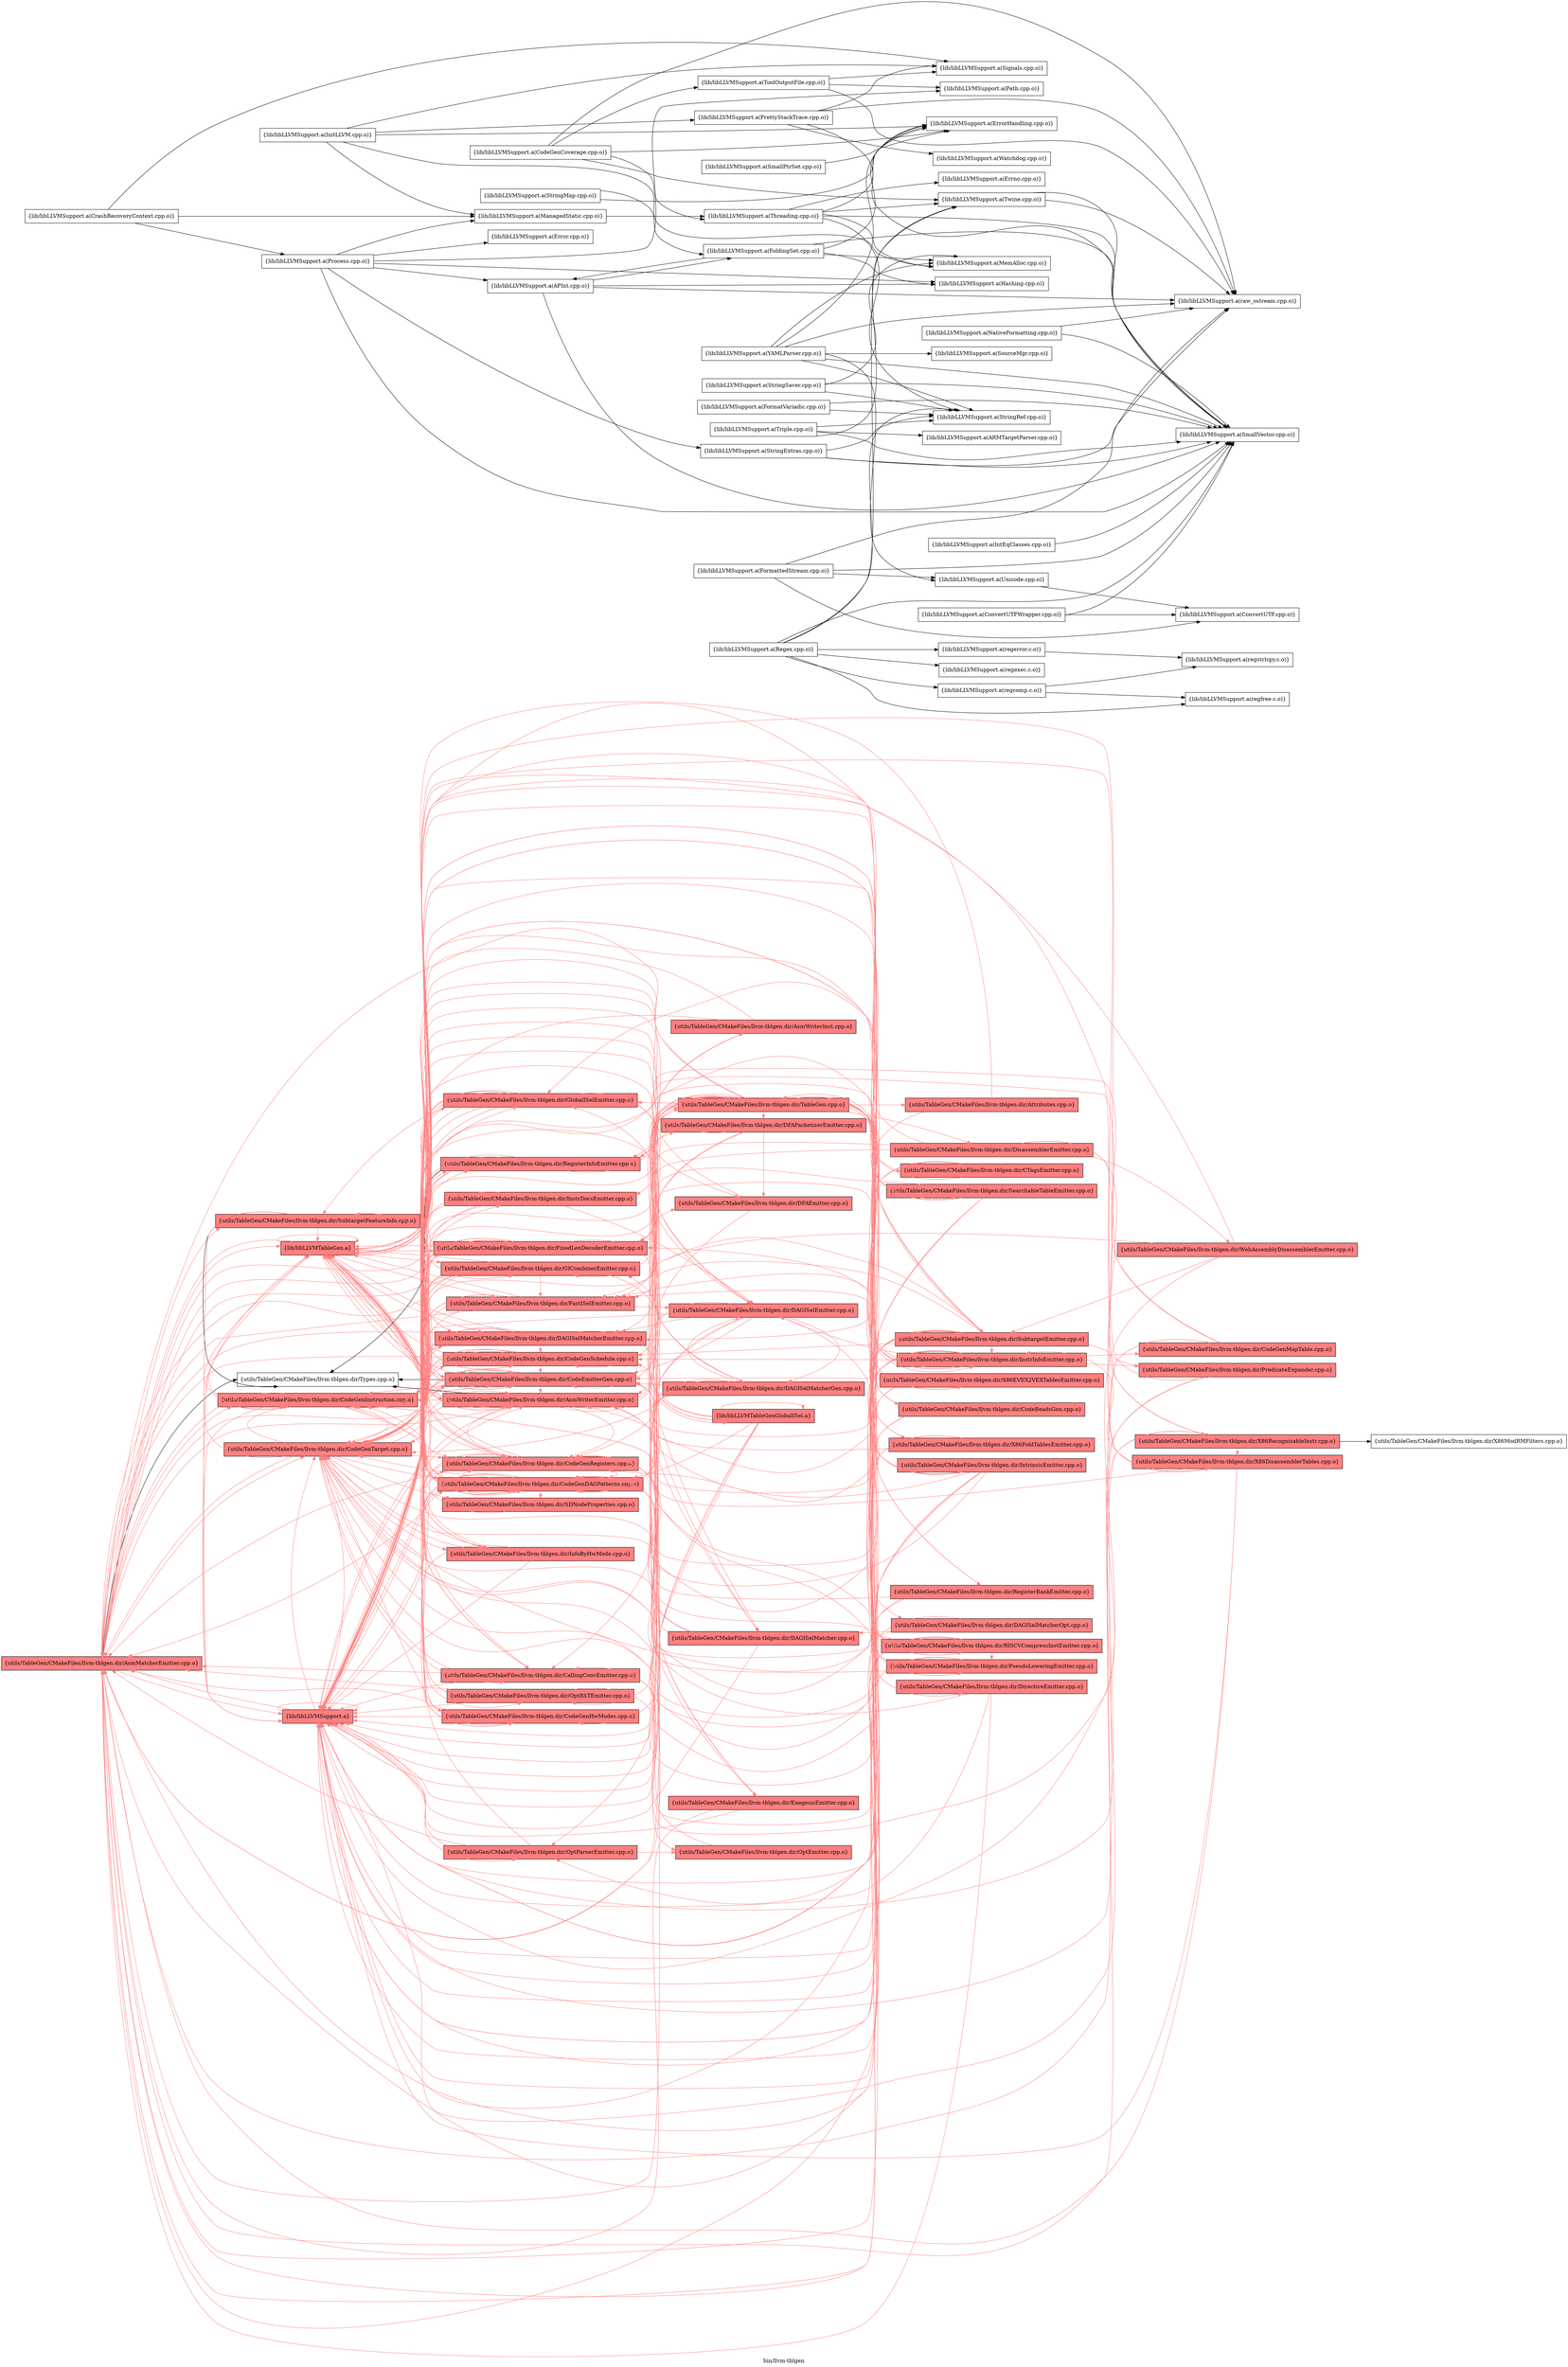 digraph "bin/llvm-tblgen" {
	label="bin/llvm-tblgen";
	rankdir="LR"
	{ rank=same; Node0x55e8d6d5f748;  }
	{ rank=same; Node0x55e8d6d5ffb8; Node0x55e8d6d5ce08; Node0x55e8d6d5d178; Node0x55e8d6d5e078; Node0x55e8d6d5fb08; Node0x55e8d6d5f158;  }
	{ rank=same; Node0x55e8d6d5de98; Node0x55e8d6d5d768; Node0x55e8d6d618b8; Node0x55e8d6d5e9d8; Node0x55e8d6d60328; Node0x55e8d6d5d358; Node0x55e8d6d5fb58; Node0x55e8d6d5d8f8; Node0x55e8d6d5fec8; Node0x55e8d6d5e708; Node0x55e8d6d617c8; Node0x55e8d6d60af8; Node0x55e8d6d5dfd8; Node0x55e8d6d5dd58; Node0x55e8d6d5db28; Node0x55e8d6d615e8; Node0x55e8d6d60dc8; Node0x55e8d6d60968;  }
	{ rank=same; Node0x55e8d6d5e5c8; Node0x55e8d6d5ec58; Node0x55e8d6d60238; Node0x55e8d6d5da88; Node0x55e8d6d5f388; Node0x55e8d6d61318; Node0x55e8d6d5e938; Node0x55e8d6d5ecf8; Node0x55e8d6d5e208; Node0x55e8d6d5d3a8;  }
	{ rank=same; Node0x55e8d6d5f248; Node0x55e8d6d5cef8; Node0x55e8d6d5f018; Node0x55e8d6d5d038; Node0x55e8d6d5fe78; Node0x55e8d6d5d1c8; Node0x55e8d6d5f4c8; Node0x55e8d6d5fa18; Node0x55e8d6d5f1f8; Node0x55e8d6d5d7b8; Node0x55e8d6d5dee8; Node0x55e8d6d60148; Node0x55e8d6d5f518; Node0x55e8d6d5f6a8; Node0x55e8d6d5eca8;  }
	{ rank=same; Node0x55e8d6d5e848; Node0x55e8d6d61778; Node0x55e8d6d60be8; Node0x55e8d6d60b98; Node0x55e8d6d60648;  }

	Node0x55e8d6d5f748 [shape=record,shape=box,style=filled,fillcolor="1.000000 0.5 1",group=1,label="{utils/TableGen/CMakeFiles/llvm-tblgen.dir/AsmMatcherEmitter.cpp.o}"];
	Node0x55e8d6d5f748 -> Node0x55e8d6d5ffb8[color="1.000000 0.5 1"];
	Node0x55e8d6d5f748 -> Node0x55e8d6d5ce08[color="1.000000 0.5 1"];
	Node0x55e8d6d5f748 -> Node0x55e8d6d5d178[color="1.000000 0.5 1"];
	Node0x55e8d6d5f748 -> Node0x55e8d6d5e078;
	Node0x55e8d6d5f748 -> Node0x55e8d6d5fb08[color="1.000000 0.5 1"];
	Node0x55e8d6d5f748 -> Node0x55e8d6d5f158[color="1.000000 0.5 1"];
	Node0x55e8d6d5ffb8 [shape=record,shape=box,style=filled,fillcolor="1.000000 0.5 1",group=1,label="{utils/TableGen/CMakeFiles/llvm-tblgen.dir/CodeGenInstruction.cpp.o}"];
	Node0x55e8d6d5ffb8 -> Node0x55e8d6d5f748[color="1.000000 0.5 1"];
	Node0x55e8d6d5ffb8 -> Node0x55e8d6d5de98[color="1.000000 0.5 1"];
	Node0x55e8d6d5ffb8 -> Node0x55e8d6d5d768[color="1.000000 0.5 1"];
	Node0x55e8d6d5ffb8 -> Node0x55e8d6d618b8[color="1.000000 0.5 1"];
	Node0x55e8d6d5ffb8 -> Node0x55e8d6d5ce08[color="1.000000 0.5 1"];
	Node0x55e8d6d5ffb8 -> Node0x55e8d6d5fb08[color="1.000000 0.5 1"];
	Node0x55e8d6d5ffb8 -> Node0x55e8d6d5f158[color="1.000000 0.5 1"];
	Node0x55e8d6d5ce08 [shape=record,shape=box,style=filled,fillcolor="1.000000 0.5 1",group=1,label="{utils/TableGen/CMakeFiles/llvm-tblgen.dir/CodeGenTarget.cpp.o}"];
	Node0x55e8d6d5ce08 -> Node0x55e8d6d5f748[color="1.000000 0.5 1"];
	Node0x55e8d6d5ce08 -> Node0x55e8d6d5e9d8[color="1.000000 0.5 1"];
	Node0x55e8d6d5ce08 -> Node0x55e8d6d5de98[color="1.000000 0.5 1"];
	Node0x55e8d6d5ce08 -> Node0x55e8d6d5d768[color="1.000000 0.5 1"];
	Node0x55e8d6d5ce08 -> Node0x55e8d6d60328[color="1.000000 0.5 1"];
	Node0x55e8d6d5ce08 -> Node0x55e8d6d5ffb8[color="1.000000 0.5 1"];
	Node0x55e8d6d5ce08 -> Node0x55e8d6d618b8[color="1.000000 0.5 1"];
	Node0x55e8d6d5ce08 -> Node0x55e8d6d5d358[color="1.000000 0.5 1"];
	Node0x55e8d6d5ce08 -> Node0x55e8d6d5fb58[color="1.000000 0.5 1"];
	Node0x55e8d6d5ce08 -> Node0x55e8d6d5d8f8[color="1.000000 0.5 1"];
	Node0x55e8d6d5ce08 -> Node0x55e8d6d5fb08[color="1.000000 0.5 1"];
	Node0x55e8d6d5ce08 -> Node0x55e8d6d5f158[color="1.000000 0.5 1"];
	Node0x55e8d6d5d178 [shape=record,shape=box,style=filled,fillcolor="1.000000 0.5 1",group=1,label="{utils/TableGen/CMakeFiles/llvm-tblgen.dir/SubtargetFeatureInfo.cpp.o}"];
	Node0x55e8d6d5d178 -> Node0x55e8d6d5fec8[color="1.000000 0.5 1"];
	Node0x55e8d6d5d178 -> Node0x55e8d6d5e078;
	Node0x55e8d6d5d178 -> Node0x55e8d6d5fb08[color="1.000000 0.5 1"];
	Node0x55e8d6d5d178 -> Node0x55e8d6d5f158[color="1.000000 0.5 1"];
	Node0x55e8d6d5e078 [shape=record,shape=box,group=0,label="{utils/TableGen/CMakeFiles/llvm-tblgen.dir/Types.cpp.o}"];
	Node0x55e8d6d5fb08 [shape=record,shape=box,style=filled,fillcolor="1.000000 0.5 1",group=1,label="{lib/libLLVMSupport.a}"];
	Node0x55e8d6d5fb08 -> Node0x55e8d6d5f748[color="1.000000 0.5 1"];
	Node0x55e8d6d5fb08 -> Node0x55e8d6d618b8[color="1.000000 0.5 1"];
	Node0x55e8d6d5fb08 -> Node0x55e8d6d5ce08[color="1.000000 0.5 1"];
	Node0x55e8d6d5fb08 -> Node0x55e8d6d5e708[color="1.000000 0.5 1"];
	Node0x55e8d6d5fb08 -> Node0x55e8d6d617c8[color="1.000000 0.5 1"];
	Node0x55e8d6d5fb08 -> Node0x55e8d6d60af8[color="1.000000 0.5 1"];
	Node0x55e8d6d5fb08 -> Node0x55e8d6d5fb08[color="1.000000 0.5 1"];
	Node0x55e8d6d5fb08 -> Node0x55e8d6d5fec8[color="1.000000 0.5 1"];
	Node0x55e8d6d5fb08 -> Node0x55e8d6d5d768[color="1.000000 0.5 1"];
	Node0x55e8d6d5fb08 -> Node0x55e8d6d5de98[color="1.000000 0.5 1"];
	Node0x55e8d6d5fb08 -> Node0x55e8d6d5dfd8[color="1.000000 0.5 1"];
	Node0x55e8d6d5fb08 -> Node0x55e8d6d5dd58[color="1.000000 0.5 1"];
	Node0x55e8d6d5f158 [shape=record,shape=box,style=filled,fillcolor="1.000000 0.5 1",group=1,label="{lib/libLLVMTableGen.a}"];
	Node0x55e8d6d5f158 -> Node0x55e8d6d5fec8[color="1.000000 0.5 1"];
	Node0x55e8d6d5f158 -> Node0x55e8d6d5fb08[color="1.000000 0.5 1"];
	Node0x55e8d6d5f158 -> Node0x55e8d6d5f158[color="1.000000 0.5 1"];
	Node0x55e8d6d5f158 -> Node0x55e8d6d5ffb8[color="1.000000 0.5 1"];
	Node0x55e8d6d5f158 -> Node0x55e8d6d5f748[color="1.000000 0.5 1"];
	Node0x55e8d6d5f158 -> Node0x55e8d6d618b8[color="1.000000 0.5 1"];
	Node0x55e8d6d5f158 -> Node0x55e8d6d5e708[color="1.000000 0.5 1"];
	Node0x55e8d6d5f158 -> Node0x55e8d6d5db28[color="1.000000 0.5 1"];
	Node0x55e8d6d5f158 -> Node0x55e8d6d615e8[color="1.000000 0.5 1"];
	Node0x55e8d6d5f158 -> Node0x55e8d6d617c8[color="1.000000 0.5 1"];
	Node0x55e8d6d5f158 -> Node0x55e8d6d5de98[color="1.000000 0.5 1"];
	Node0x55e8d6d5f158 -> Node0x55e8d6d5d768[color="1.000000 0.5 1"];
	Node0x55e8d6d5f158 -> Node0x55e8d6d60dc8[color="1.000000 0.5 1"];
	Node0x55e8d6d5f158 -> Node0x55e8d6d5dfd8[color="1.000000 0.5 1"];
	Node0x55e8d6d5f158 -> Node0x55e8d6d60968[color="1.000000 0.5 1"];
	Node0x55e8d6d5fec8 [shape=record,shape=box,style=filled,fillcolor="1.000000 0.5 1",group=1,label="{utils/TableGen/CMakeFiles/llvm-tblgen.dir/AsmWriterEmitter.cpp.o}"];
	Node0x55e8d6d5fec8 -> Node0x55e8d6d5f748[color="1.000000 0.5 1"];
	Node0x55e8d6d5fec8 -> Node0x55e8d6d5e5c8[color="1.000000 0.5 1"];
	Node0x55e8d6d5fec8 -> Node0x55e8d6d5ffb8[color="1.000000 0.5 1"];
	Node0x55e8d6d5fec8 -> Node0x55e8d6d618b8[color="1.000000 0.5 1"];
	Node0x55e8d6d5fec8 -> Node0x55e8d6d5ce08[color="1.000000 0.5 1"];
	Node0x55e8d6d5fec8 -> Node0x55e8d6d5ec58[color="1.000000 0.5 1"];
	Node0x55e8d6d5fec8 -> Node0x55e8d6d5e078;
	Node0x55e8d6d5fec8 -> Node0x55e8d6d5fb08[color="1.000000 0.5 1"];
	Node0x55e8d6d5fec8 -> Node0x55e8d6d5f158[color="1.000000 0.5 1"];
	Node0x55e8d6d5e5c8 [shape=record,shape=box,style=filled,fillcolor="1.000000 0.5 1",group=1,label="{utils/TableGen/CMakeFiles/llvm-tblgen.dir/AsmWriterInst.cpp.o}"];
	Node0x55e8d6d5e5c8 -> Node0x55e8d6d5f748[color="1.000000 0.5 1"];
	Node0x55e8d6d5e5c8 -> Node0x55e8d6d5ffb8[color="1.000000 0.5 1"];
	Node0x55e8d6d5e5c8 -> Node0x55e8d6d5f158[color="1.000000 0.5 1"];
	Node0x55e8d6d618b8 [shape=record,shape=box,style=filled,fillcolor="1.000000 0.5 1",group=1,label="{utils/TableGen/CMakeFiles/llvm-tblgen.dir/CodeGenRegisters.cpp.o}"];
	Node0x55e8d6d618b8 -> Node0x55e8d6d5f748[color="1.000000 0.5 1"];
	Node0x55e8d6d618b8 -> Node0x55e8d6d5fec8[color="1.000000 0.5 1"];
	Node0x55e8d6d618b8 -> Node0x55e8d6d5de98[color="1.000000 0.5 1"];
	Node0x55e8d6d618b8 -> Node0x55e8d6d5d768[color="1.000000 0.5 1"];
	Node0x55e8d6d618b8 -> Node0x55e8d6d5fb58[color="1.000000 0.5 1"];
	Node0x55e8d6d618b8 -> Node0x55e8d6d5fb08[color="1.000000 0.5 1"];
	Node0x55e8d6d618b8 -> Node0x55e8d6d5f158[color="1.000000 0.5 1"];
	Node0x55e8d6d5ec58 [shape=record,shape=box,style=filled,fillcolor="1.000000 0.5 1",group=1,label="{utils/TableGen/CMakeFiles/llvm-tblgen.dir/TableGen.cpp.o}"];
	Node0x55e8d6d5ec58 -> Node0x55e8d6d5f748[color="1.000000 0.5 1"];
	Node0x55e8d6d5ec58 -> Node0x55e8d6d5fec8[color="1.000000 0.5 1"];
	Node0x55e8d6d5ec58 -> Node0x55e8d6d5f248[color="1.000000 0.5 1"];
	Node0x55e8d6d5ec58 -> Node0x55e8d6d5e9d8[color="1.000000 0.5 1"];
	Node0x55e8d6d5ec58 -> Node0x55e8d6d5cef8[color="1.000000 0.5 1"];
	Node0x55e8d6d5ec58 -> Node0x55e8d6d5de98[color="1.000000 0.5 1"];
	Node0x55e8d6d5ec58 -> Node0x55e8d6d5ce08[color="1.000000 0.5 1"];
	Node0x55e8d6d5ec58 -> Node0x55e8d6d5da88[color="1.000000 0.5 1"];
	Node0x55e8d6d5ec58 -> Node0x55e8d6d5e708[color="1.000000 0.5 1"];
	Node0x55e8d6d5ec58 -> Node0x55e8d6d5e208[color="1.000000 0.5 1"];
	Node0x55e8d6d5ec58 -> Node0x55e8d6d5e938[color="1.000000 0.5 1"];
	Node0x55e8d6d5ec58 -> Node0x55e8d6d5f018[color="1.000000 0.5 1"];
	Node0x55e8d6d5ec58 -> Node0x55e8d6d5d038[color="1.000000 0.5 1"];
	Node0x55e8d6d5ec58 -> Node0x55e8d6d5d3a8[color="1.000000 0.5 1"];
	Node0x55e8d6d5ec58 -> Node0x55e8d6d5db28[color="1.000000 0.5 1"];
	Node0x55e8d6d5ec58 -> Node0x55e8d6d615e8[color="1.000000 0.5 1"];
	Node0x55e8d6d5ec58 -> Node0x55e8d6d617c8[color="1.000000 0.5 1"];
	Node0x55e8d6d5ec58 -> Node0x55e8d6d5fe78[color="1.000000 0.5 1"];
	Node0x55e8d6d5ec58 -> Node0x55e8d6d5dd58[color="1.000000 0.5 1"];
	Node0x55e8d6d5ec58 -> Node0x55e8d6d5d1c8[color="1.000000 0.5 1"];
	Node0x55e8d6d5ec58 -> Node0x55e8d6d60af8[color="1.000000 0.5 1"];
	Node0x55e8d6d5ec58 -> Node0x55e8d6d60dc8[color="1.000000 0.5 1"];
	Node0x55e8d6d5ec58 -> Node0x55e8d6d5f4c8[color="1.000000 0.5 1"];
	Node0x55e8d6d5ec58 -> Node0x55e8d6d5fa18[color="1.000000 0.5 1"];
	Node0x55e8d6d5ec58 -> Node0x55e8d6d5f1f8[color="1.000000 0.5 1"];
	Node0x55e8d6d5ec58 -> Node0x55e8d6d5dfd8[color="1.000000 0.5 1"];
	Node0x55e8d6d5ec58 -> Node0x55e8d6d5d7b8[color="1.000000 0.5 1"];
	Node0x55e8d6d5ec58 -> Node0x55e8d6d5dee8[color="1.000000 0.5 1"];
	Node0x55e8d6d5ec58 -> Node0x55e8d6d60148[color="1.000000 0.5 1"];
	Node0x55e8d6d5ec58 -> Node0x55e8d6d5f518[color="1.000000 0.5 1"];
	Node0x55e8d6d5ec58 -> Node0x55e8d6d5f6a8[color="1.000000 0.5 1"];
	Node0x55e8d6d5ec58 -> Node0x55e8d6d5fb08[color="1.000000 0.5 1"];
	Node0x55e8d6d5ec58 -> Node0x55e8d6d5f158[color="1.000000 0.5 1"];
	Node0x55e8d6d5f248 [shape=record,shape=box,style=filled,fillcolor="1.000000 0.5 1",group=1,label="{utils/TableGen/CMakeFiles/llvm-tblgen.dir/Attributes.cpp.o}"];
	Node0x55e8d6d5f248 -> Node0x55e8d6d5fb08[color="1.000000 0.5 1"];
	Node0x55e8d6d5f248 -> Node0x55e8d6d5f158[color="1.000000 0.5 1"];
	Node0x55e8d6d5e9d8 [shape=record,shape=box,style=filled,fillcolor="1.000000 0.5 1",group=1,label="{utils/TableGen/CMakeFiles/llvm-tblgen.dir/CallingConvEmitter.cpp.o}"];
	Node0x55e8d6d5e9d8 -> Node0x55e8d6d5f748[color="1.000000 0.5 1"];
	Node0x55e8d6d5e9d8 -> Node0x55e8d6d5ce08[color="1.000000 0.5 1"];
	Node0x55e8d6d5e9d8 -> Node0x55e8d6d5fb08[color="1.000000 0.5 1"];
	Node0x55e8d6d5e9d8 -> Node0x55e8d6d5f158[color="1.000000 0.5 1"];
	Node0x55e8d6d5cef8 [shape=record,shape=box,style=filled,fillcolor="1.000000 0.5 1",group=1,label="{utils/TableGen/CMakeFiles/llvm-tblgen.dir/CodeBeadsGen.cpp.o}"];
	Node0x55e8d6d5cef8 -> Node0x55e8d6d5ce08[color="1.000000 0.5 1"];
	Node0x55e8d6d5cef8 -> Node0x55e8d6d5fb08[color="1.000000 0.5 1"];
	Node0x55e8d6d5cef8 -> Node0x55e8d6d5f158[color="1.000000 0.5 1"];
	Node0x55e8d6d5de98 [shape=record,shape=box,style=filled,fillcolor="1.000000 0.5 1",group=1,label="{utils/TableGen/CMakeFiles/llvm-tblgen.dir/CodeEmitterGen.cpp.o}"];
	Node0x55e8d6d5de98 -> Node0x55e8d6d5f748[color="1.000000 0.5 1"];
	Node0x55e8d6d5de98 -> Node0x55e8d6d5fec8[color="1.000000 0.5 1"];
	Node0x55e8d6d5de98 -> Node0x55e8d6d5ffb8[color="1.000000 0.5 1"];
	Node0x55e8d6d5de98 -> Node0x55e8d6d5ce08[color="1.000000 0.5 1"];
	Node0x55e8d6d5de98 -> Node0x55e8d6d5fb58[color="1.000000 0.5 1"];
	Node0x55e8d6d5de98 -> Node0x55e8d6d5d178[color="1.000000 0.5 1"];
	Node0x55e8d6d5de98 -> Node0x55e8d6d5e078;
	Node0x55e8d6d5de98 -> Node0x55e8d6d5fb08[color="1.000000 0.5 1"];
	Node0x55e8d6d5de98 -> Node0x55e8d6d5f158[color="1.000000 0.5 1"];
	Node0x55e8d6d5fb58 [shape=record,shape=box,style=filled,fillcolor="1.000000 0.5 1",group=1,label="{utils/TableGen/CMakeFiles/llvm-tblgen.dir/InfoByHwMode.cpp.o}"];
	Node0x55e8d6d5fb58 -> Node0x55e8d6d60328[color="1.000000 0.5 1"];
	Node0x55e8d6d5fb58 -> Node0x55e8d6d5ce08[color="1.000000 0.5 1"];
	Node0x55e8d6d5fb58 -> Node0x55e8d6d5fb08[color="1.000000 0.5 1"];
	Node0x55e8d6d5fb58 -> Node0x55e8d6d5f158[color="1.000000 0.5 1"];
	Node0x55e8d6d5d768 [shape=record,shape=box,style=filled,fillcolor="1.000000 0.5 1",group=1,label="{utils/TableGen/CMakeFiles/llvm-tblgen.dir/CodeGenDAGPatterns.cpp.o}"];
	Node0x55e8d6d5d768 -> Node0x55e8d6d5f748[color="1.000000 0.5 1"];
	Node0x55e8d6d5d768 -> Node0x55e8d6d5fec8[color="1.000000 0.5 1"];
	Node0x55e8d6d5d768 -> Node0x55e8d6d5e9d8[color="1.000000 0.5 1"];
	Node0x55e8d6d5d768 -> Node0x55e8d6d5de98[color="1.000000 0.5 1"];
	Node0x55e8d6d5d768 -> Node0x55e8d6d5ffb8[color="1.000000 0.5 1"];
	Node0x55e8d6d5d768 -> Node0x55e8d6d618b8[color="1.000000 0.5 1"];
	Node0x55e8d6d5d768 -> Node0x55e8d6d5ce08[color="1.000000 0.5 1"];
	Node0x55e8d6d5d768 -> Node0x55e8d6d5fb58[color="1.000000 0.5 1"];
	Node0x55e8d6d5d768 -> Node0x55e8d6d5d8f8[color="1.000000 0.5 1"];
	Node0x55e8d6d5d768 -> Node0x55e8d6d5fb08[color="1.000000 0.5 1"];
	Node0x55e8d6d5d768 -> Node0x55e8d6d5f158[color="1.000000 0.5 1"];
	Node0x55e8d6d5d8f8 [shape=record,shape=box,style=filled,fillcolor="1.000000 0.5 1",group=1,label="{utils/TableGen/CMakeFiles/llvm-tblgen.dir/SDNodeProperties.cpp.o}"];
	Node0x55e8d6d5d8f8 -> Node0x55e8d6d5f158[color="1.000000 0.5 1"];
	Node0x55e8d6d60328 [shape=record,shape=box,style=filled,fillcolor="1.000000 0.5 1",group=1,label="{utils/TableGen/CMakeFiles/llvm-tblgen.dir/CodeGenHwModes.cpp.o}"];
	Node0x55e8d6d60328 -> Node0x55e8d6d5f748[color="1.000000 0.5 1"];
	Node0x55e8d6d60328 -> Node0x55e8d6d5fb08[color="1.000000 0.5 1"];
	Node0x55e8d6d60328 -> Node0x55e8d6d5f158[color="1.000000 0.5 1"];
	Node0x55e8d6d60b98 [shape=record,shape=box,style=filled,fillcolor="1.000000 0.5 1",group=1,label="{utils/TableGen/CMakeFiles/llvm-tblgen.dir/CodeGenMapTable.cpp.o}"];
	Node0x55e8d6d60b98 -> Node0x55e8d6d5f748[color="1.000000 0.5 1"];
	Node0x55e8d6d60b98 -> Node0x55e8d6d5ce08[color="1.000000 0.5 1"];
	Node0x55e8d6d60b98 -> Node0x55e8d6d5fb08[color="1.000000 0.5 1"];
	Node0x55e8d6d60b98 -> Node0x55e8d6d5f158[color="1.000000 0.5 1"];
	Node0x55e8d6d5d358 [shape=record,shape=box,style=filled,fillcolor="1.000000 0.5 1",group=1,label="{utils/TableGen/CMakeFiles/llvm-tblgen.dir/CodeGenSchedule.cpp.o}"];
	Node0x55e8d6d5d358 -> Node0x55e8d6d5f748[color="1.000000 0.5 1"];
	Node0x55e8d6d5d358 -> Node0x55e8d6d5fec8[color="1.000000 0.5 1"];
	Node0x55e8d6d5d358 -> Node0x55e8d6d5e9d8[color="1.000000 0.5 1"];
	Node0x55e8d6d5d358 -> Node0x55e8d6d5de98[color="1.000000 0.5 1"];
	Node0x55e8d6d5d358 -> Node0x55e8d6d5d768[color="1.000000 0.5 1"];
	Node0x55e8d6d5d358 -> Node0x55e8d6d618b8[color="1.000000 0.5 1"];
	Node0x55e8d6d5d358 -> Node0x55e8d6d5ce08[color="1.000000 0.5 1"];
	Node0x55e8d6d5d358 -> Node0x55e8d6d5fb08[color="1.000000 0.5 1"];
	Node0x55e8d6d5d358 -> Node0x55e8d6d5f158[color="1.000000 0.5 1"];
	Node0x55e8d6d5da88 [shape=record,shape=box,style=filled,fillcolor="1.000000 0.5 1",group=1,label="{utils/TableGen/CMakeFiles/llvm-tblgen.dir/DAGISelEmitter.cpp.o}"];
	Node0x55e8d6d5da88 -> Node0x55e8d6d5de98[color="1.000000 0.5 1"];
	Node0x55e8d6d5da88 -> Node0x55e8d6d5d768[color="1.000000 0.5 1"];
	Node0x55e8d6d5da88 -> Node0x55e8d6d5ce08[color="1.000000 0.5 1"];
	Node0x55e8d6d5da88 -> Node0x55e8d6d5e708[color="1.000000 0.5 1"];
	Node0x55e8d6d5da88 -> Node0x55e8d6d5f388[color="1.000000 0.5 1"];
	Node0x55e8d6d5da88 -> Node0x55e8d6d5eca8[color="1.000000 0.5 1"];
	Node0x55e8d6d5da88 -> Node0x55e8d6d60238[color="1.000000 0.5 1"];
	Node0x55e8d6d5da88 -> Node0x55e8d6d5fb08[color="1.000000 0.5 1"];
	Node0x55e8d6d5da88 -> Node0x55e8d6d5f158[color="1.000000 0.5 1"];
	Node0x55e8d6d5e708 [shape=record,shape=box,style=filled,fillcolor="1.000000 0.5 1",group=1,label="{utils/TableGen/CMakeFiles/llvm-tblgen.dir/DAGISelMatcherEmitter.cpp.o}"];
	Node0x55e8d6d5e708 -> Node0x55e8d6d5f748[color="1.000000 0.5 1"];
	Node0x55e8d6d5e708 -> Node0x55e8d6d5fec8[color="1.000000 0.5 1"];
	Node0x55e8d6d5e708 -> Node0x55e8d6d5d768[color="1.000000 0.5 1"];
	Node0x55e8d6d5e708 -> Node0x55e8d6d60328[color="1.000000 0.5 1"];
	Node0x55e8d6d5e708 -> Node0x55e8d6d5d358[color="1.000000 0.5 1"];
	Node0x55e8d6d5e708 -> Node0x55e8d6d5ce08[color="1.000000 0.5 1"];
	Node0x55e8d6d5e708 -> Node0x55e8d6d60238[color="1.000000 0.5 1"];
	Node0x55e8d6d5e708 -> Node0x55e8d6d5fb08[color="1.000000 0.5 1"];
	Node0x55e8d6d5e708 -> Node0x55e8d6d5f158[color="1.000000 0.5 1"];
	Node0x55e8d6d5f388 [shape=record,shape=box,style=filled,fillcolor="1.000000 0.5 1",group=1,label="{utils/TableGen/CMakeFiles/llvm-tblgen.dir/DAGISelMatcherGen.cpp.o}"];
	Node0x55e8d6d5f388 -> Node0x55e8d6d5f748[color="1.000000 0.5 1"];
	Node0x55e8d6d5f388 -> Node0x55e8d6d5de98[color="1.000000 0.5 1"];
	Node0x55e8d6d5f388 -> Node0x55e8d6d5d768[color="1.000000 0.5 1"];
	Node0x55e8d6d5f388 -> Node0x55e8d6d5ffb8[color="1.000000 0.5 1"];
	Node0x55e8d6d5f388 -> Node0x55e8d6d618b8[color="1.000000 0.5 1"];
	Node0x55e8d6d5f388 -> Node0x55e8d6d5ce08[color="1.000000 0.5 1"];
	Node0x55e8d6d5f388 -> Node0x55e8d6d5da88[color="1.000000 0.5 1"];
	Node0x55e8d6d5f388 -> Node0x55e8d6d60238[color="1.000000 0.5 1"];
	Node0x55e8d6d5f388 -> Node0x55e8d6d5fb08[color="1.000000 0.5 1"];
	Node0x55e8d6d5f388 -> Node0x55e8d6d5f158[color="1.000000 0.5 1"];
	Node0x55e8d6d5eca8 [shape=record,shape=box,style=filled,fillcolor="1.000000 0.5 1",group=1,label="{utils/TableGen/CMakeFiles/llvm-tblgen.dir/DAGISelMatcherOpt.cpp.o}"];
	Node0x55e8d6d5eca8 -> Node0x55e8d6d5d768[color="1.000000 0.5 1"];
	Node0x55e8d6d5eca8 -> Node0x55e8d6d60238[color="1.000000 0.5 1"];
	Node0x55e8d6d5eca8 -> Node0x55e8d6d5fb08[color="1.000000 0.5 1"];
	Node0x55e8d6d60238 [shape=record,shape=box,style=filled,fillcolor="1.000000 0.5 1",group=1,label="{utils/TableGen/CMakeFiles/llvm-tblgen.dir/DAGISelMatcher.cpp.o}"];
	Node0x55e8d6d60238 -> Node0x55e8d6d5d768[color="1.000000 0.5 1"];
	Node0x55e8d6d60238 -> Node0x55e8d6d618b8[color="1.000000 0.5 1"];
	Node0x55e8d6d60238 -> Node0x55e8d6d5ce08[color="1.000000 0.5 1"];
	Node0x55e8d6d60238 -> Node0x55e8d6d5fb08[color="1.000000 0.5 1"];
	Node0x55e8d6d5e208 [shape=record,shape=box,style=filled,fillcolor="1.000000 0.5 1",group=1,label="{utils/TableGen/CMakeFiles/llvm-tblgen.dir/DFAEmitter.cpp.o}"];
	Node0x55e8d6d5e208 -> Node0x55e8d6d5fb08[color="1.000000 0.5 1"];
	Node0x55e8d6d5e208 -> Node0x55e8d6d5f158[color="1.000000 0.5 1"];
	Node0x55e8d6d5e938 [shape=record,shape=box,style=filled,fillcolor="1.000000 0.5 1",group=1,label="{utils/TableGen/CMakeFiles/llvm-tblgen.dir/DFAPacketizerEmitter.cpp.o}"];
	Node0x55e8d6d5e938 -> Node0x55e8d6d5d358[color="1.000000 0.5 1"];
	Node0x55e8d6d5e938 -> Node0x55e8d6d5ce08[color="1.000000 0.5 1"];
	Node0x55e8d6d5e938 -> Node0x55e8d6d5e208[color="1.000000 0.5 1"];
	Node0x55e8d6d5e938 -> Node0x55e8d6d5fb08[color="1.000000 0.5 1"];
	Node0x55e8d6d5e938 -> Node0x55e8d6d5f158[color="1.000000 0.5 1"];
	Node0x55e8d6d5f018 [shape=record,shape=box,style=filled,fillcolor="1.000000 0.5 1",group=1,label="{utils/TableGen/CMakeFiles/llvm-tblgen.dir/DirectiveEmitter.cpp.o}"];
	Node0x55e8d6d5f018 -> Node0x55e8d6d5f748[color="1.000000 0.5 1"];
	Node0x55e8d6d5f018 -> Node0x55e8d6d5d768[color="1.000000 0.5 1"];
	Node0x55e8d6d5f018 -> Node0x55e8d6d5fb08[color="1.000000 0.5 1"];
	Node0x55e8d6d5f018 -> Node0x55e8d6d5f158[color="1.000000 0.5 1"];
	Node0x55e8d6d5d038 [shape=record,shape=box,style=filled,fillcolor="1.000000 0.5 1",group=1,label="{utils/TableGen/CMakeFiles/llvm-tblgen.dir/DisassemblerEmitter.cpp.o}"];
	Node0x55e8d6d5d038 -> Node0x55e8d6d5ce08[color="1.000000 0.5 1"];
	Node0x55e8d6d5d038 -> Node0x55e8d6d60968[color="1.000000 0.5 1"];
	Node0x55e8d6d5d038 -> Node0x55e8d6d5e848[color="1.000000 0.5 1"];
	Node0x55e8d6d5d038 -> Node0x55e8d6d61778[color="1.000000 0.5 1"];
	Node0x55e8d6d5d038 -> Node0x55e8d6d60be8[color="1.000000 0.5 1"];
	Node0x55e8d6d5d038 -> Node0x55e8d6d5f158[color="1.000000 0.5 1"];
	Node0x55e8d6d60968 [shape=record,shape=box,style=filled,fillcolor="1.000000 0.5 1",group=1,label="{utils/TableGen/CMakeFiles/llvm-tblgen.dir/FixedLenDecoderEmitter.cpp.o}"];
	Node0x55e8d6d60968 -> Node0x55e8d6d5f748[color="1.000000 0.5 1"];
	Node0x55e8d6d60968 -> Node0x55e8d6d5fec8[color="1.000000 0.5 1"];
	Node0x55e8d6d60968 -> Node0x55e8d6d5e9d8[color="1.000000 0.5 1"];
	Node0x55e8d6d60968 -> Node0x55e8d6d5de98[color="1.000000 0.5 1"];
	Node0x55e8d6d60968 -> Node0x55e8d6d5d768[color="1.000000 0.5 1"];
	Node0x55e8d6d60968 -> Node0x55e8d6d5ffb8[color="1.000000 0.5 1"];
	Node0x55e8d6d60968 -> Node0x55e8d6d618b8[color="1.000000 0.5 1"];
	Node0x55e8d6d60968 -> Node0x55e8d6d5d358[color="1.000000 0.5 1"];
	Node0x55e8d6d60968 -> Node0x55e8d6d5ce08[color="1.000000 0.5 1"];
	Node0x55e8d6d60968 -> Node0x55e8d6d5e208[color="1.000000 0.5 1"];
	Node0x55e8d6d60968 -> Node0x55e8d6d5d3a8[color="1.000000 0.5 1"];
	Node0x55e8d6d60968 -> Node0x55e8d6d5fb58[color="1.000000 0.5 1"];
	Node0x55e8d6d60968 -> Node0x55e8d6d5fb08[color="1.000000 0.5 1"];
	Node0x55e8d6d60968 -> Node0x55e8d6d5f158[color="1.000000 0.5 1"];
	Node0x55e8d6d5e848 [shape=record,shape=box,style=filled,fillcolor="1.000000 0.5 1",group=1,label="{utils/TableGen/CMakeFiles/llvm-tblgen.dir/X86DisassemblerTables.cpp.o}"];
	Node0x55e8d6d5e848 -> Node0x55e8d6d5f748[color="1.000000 0.5 1"];
	Node0x55e8d6d5e848 -> Node0x55e8d6d5fec8[color="1.000000 0.5 1"];
	Node0x55e8d6d5e848 -> Node0x55e8d6d5fe78[color="1.000000 0.5 1"];
	Node0x55e8d6d5e848 -> Node0x55e8d6d5dfd8[color="1.000000 0.5 1"];
	Node0x55e8d6d5e848 -> Node0x55e8d6d5fb08[color="1.000000 0.5 1"];
	Node0x55e8d6d61778 [shape=record,shape=box,style=filled,fillcolor="1.000000 0.5 1",group=1,label="{utils/TableGen/CMakeFiles/llvm-tblgen.dir/X86RecognizableInstr.cpp.o}"];
	Node0x55e8d6d61778 -> Node0x55e8d6d5f748[color="1.000000 0.5 1"];
	Node0x55e8d6d61778 -> Node0x55e8d6d5e848[color="1.000000 0.5 1"];
	Node0x55e8d6d61778 -> Node0x55e8d6d5fba8;
	Node0x55e8d6d61778 -> Node0x55e8d6d5fb08[color="1.000000 0.5 1"];
	Node0x55e8d6d61778 -> Node0x55e8d6d5f158[color="1.000000 0.5 1"];
	Node0x55e8d6d60be8 [shape=record,shape=box,style=filled,fillcolor="1.000000 0.5 1",group=1,label="{utils/TableGen/CMakeFiles/llvm-tblgen.dir/WebAssemblyDisassemblerEmitter.cpp.o}"];
	Node0x55e8d6d60be8 -> Node0x55e8d6d5db28[color="1.000000 0.5 1"];
	Node0x55e8d6d60be8 -> Node0x55e8d6d5dee8[color="1.000000 0.5 1"];
	Node0x55e8d6d60be8 -> Node0x55e8d6d5fb08[color="1.000000 0.5 1"];
	Node0x55e8d6d60be8 -> Node0x55e8d6d5f158[color="1.000000 0.5 1"];
	Node0x55e8d6d5d3a8 [shape=record,shape=box,style=filled,fillcolor="1.000000 0.5 1",group=1,label="{utils/TableGen/CMakeFiles/llvm-tblgen.dir/ExegesisEmitter.cpp.o}"];
	Node0x55e8d6d5d3a8 -> Node0x55e8d6d5f748[color="1.000000 0.5 1"];
	Node0x55e8d6d5d3a8 -> Node0x55e8d6d5fb08[color="1.000000 0.5 1"];
	Node0x55e8d6d5d3a8 -> Node0x55e8d6d5f158[color="1.000000 0.5 1"];
	Node0x55e8d6d5db28 [shape=record,shape=box,style=filled,fillcolor="1.000000 0.5 1",group=1,label="{utils/TableGen/CMakeFiles/llvm-tblgen.dir/FastISelEmitter.cpp.o}"];
	Node0x55e8d6d5db28 -> Node0x55e8d6d5f748[color="1.000000 0.5 1"];
	Node0x55e8d6d5db28 -> Node0x55e8d6d5fec8[color="1.000000 0.5 1"];
	Node0x55e8d6d5db28 -> Node0x55e8d6d5de98[color="1.000000 0.5 1"];
	Node0x55e8d6d5db28 -> Node0x55e8d6d5d768[color="1.000000 0.5 1"];
	Node0x55e8d6d5db28 -> Node0x55e8d6d618b8[color="1.000000 0.5 1"];
	Node0x55e8d6d5db28 -> Node0x55e8d6d5ce08[color="1.000000 0.5 1"];
	Node0x55e8d6d5db28 -> Node0x55e8d6d5da88[color="1.000000 0.5 1"];
	Node0x55e8d6d5db28 -> Node0x55e8d6d5fb08[color="1.000000 0.5 1"];
	Node0x55e8d6d5db28 -> Node0x55e8d6d5f158[color="1.000000 0.5 1"];
	Node0x55e8d6d615e8 [shape=record,shape=box,style=filled,fillcolor="1.000000 0.5 1",group=1,label="{utils/TableGen/CMakeFiles/llvm-tblgen.dir/GICombinerEmitter.cpp.o}"];
	Node0x55e8d6d615e8 -> Node0x55e8d6d5f748[color="1.000000 0.5 1"];
	Node0x55e8d6d615e8 -> Node0x55e8d6d5de98[color="1.000000 0.5 1"];
	Node0x55e8d6d615e8 -> Node0x55e8d6d5d768[color="1.000000 0.5 1"];
	Node0x55e8d6d615e8 -> Node0x55e8d6d5ffb8[color="1.000000 0.5 1"];
	Node0x55e8d6d615e8 -> Node0x55e8d6d618b8[color="1.000000 0.5 1"];
	Node0x55e8d6d615e8 -> Node0x55e8d6d5ce08[color="1.000000 0.5 1"];
	Node0x55e8d6d615e8 -> Node0x55e8d6d5e708[color="1.000000 0.5 1"];
	Node0x55e8d6d615e8 -> Node0x55e8d6d5db28[color="1.000000 0.5 1"];
	Node0x55e8d6d615e8 -> Node0x55e8d6d5fb08[color="1.000000 0.5 1"];
	Node0x55e8d6d615e8 -> Node0x55e8d6d5f158[color="1.000000 0.5 1"];
	Node0x55e8d6d615e8 -> Node0x55e8d6d5ecf8[color="1.000000 0.5 1"];
	Node0x55e8d6d5ecf8 [shape=record,shape=box,style=filled,fillcolor="1.000000 0.5 1",group=1,label="{lib/libLLVMTableGenGlobalISel.a}"];
	Node0x55e8d6d5ecf8 -> Node0x55e8d6d5fb08[color="1.000000 0.5 1"];
	Node0x55e8d6d5ecf8 -> Node0x55e8d6d5f158[color="1.000000 0.5 1"];
	Node0x55e8d6d5ecf8 -> Node0x55e8d6d5ecf8[color="1.000000 0.5 1"];
	Node0x55e8d6d5ecf8 -> Node0x55e8d6d5f748[color="1.000000 0.5 1"];
	Node0x55e8d6d5ecf8 -> Node0x55e8d6d60328[color="1.000000 0.5 1"];
	Node0x55e8d6d5ecf8 -> Node0x55e8d6d615e8[color="1.000000 0.5 1"];
	Node0x55e8d6d5ecf8 -> Node0x55e8d6d5d768[color="1.000000 0.5 1"];
	Node0x55e8d6d5ecf8 -> Node0x55e8d6d5d358[color="1.000000 0.5 1"];
	Node0x55e8d6d5ecf8 -> Node0x55e8d6d617c8[color="1.000000 0.5 1"];
	Node0x55e8d6d617c8 [shape=record,shape=box,style=filled,fillcolor="1.000000 0.5 1",group=1,label="{utils/TableGen/CMakeFiles/llvm-tblgen.dir/GlobalISelEmitter.cpp.o}"];
	Node0x55e8d6d617c8 -> Node0x55e8d6d5f748[color="1.000000 0.5 1"];
	Node0x55e8d6d617c8 -> Node0x55e8d6d5fec8[color="1.000000 0.5 1"];
	Node0x55e8d6d617c8 -> Node0x55e8d6d5e9d8[color="1.000000 0.5 1"];
	Node0x55e8d6d617c8 -> Node0x55e8d6d5de98[color="1.000000 0.5 1"];
	Node0x55e8d6d617c8 -> Node0x55e8d6d5d768[color="1.000000 0.5 1"];
	Node0x55e8d6d617c8 -> Node0x55e8d6d60328[color="1.000000 0.5 1"];
	Node0x55e8d6d617c8 -> Node0x55e8d6d5ffb8[color="1.000000 0.5 1"];
	Node0x55e8d6d617c8 -> Node0x55e8d6d618b8[color="1.000000 0.5 1"];
	Node0x55e8d6d617c8 -> Node0x55e8d6d5d358[color="1.000000 0.5 1"];
	Node0x55e8d6d617c8 -> Node0x55e8d6d5ce08[color="1.000000 0.5 1"];
	Node0x55e8d6d617c8 -> Node0x55e8d6d5da88[color="1.000000 0.5 1"];
	Node0x55e8d6d617c8 -> Node0x55e8d6d5e708[color="1.000000 0.5 1"];
	Node0x55e8d6d617c8 -> Node0x55e8d6d5f388[color="1.000000 0.5 1"];
	Node0x55e8d6d617c8 -> Node0x55e8d6d615e8[color="1.000000 0.5 1"];
	Node0x55e8d6d617c8 -> Node0x55e8d6d5d178[color="1.000000 0.5 1"];
	Node0x55e8d6d617c8 -> Node0x55e8d6d5fb08[color="1.000000 0.5 1"];
	Node0x55e8d6d617c8 -> Node0x55e8d6d5f158[color="1.000000 0.5 1"];
	Node0x55e8d6d5fe78 [shape=record,shape=box,style=filled,fillcolor="1.000000 0.5 1",group=1,label="{utils/TableGen/CMakeFiles/llvm-tblgen.dir/InstrInfoEmitter.cpp.o}"];
	Node0x55e8d6d5fe78 -> Node0x55e8d6d5f748[color="1.000000 0.5 1"];
	Node0x55e8d6d5fe78 -> Node0x55e8d6d5fec8[color="1.000000 0.5 1"];
	Node0x55e8d6d5fe78 -> Node0x55e8d6d5d768[color="1.000000 0.5 1"];
	Node0x55e8d6d5fe78 -> Node0x55e8d6d60b98[color="1.000000 0.5 1"];
	Node0x55e8d6d5fe78 -> Node0x55e8d6d618b8[color="1.000000 0.5 1"];
	Node0x55e8d6d5fe78 -> Node0x55e8d6d5d358[color="1.000000 0.5 1"];
	Node0x55e8d6d5fe78 -> Node0x55e8d6d5ce08[color="1.000000 0.5 1"];
	Node0x55e8d6d5fe78 -> Node0x55e8d6d5da88[color="1.000000 0.5 1"];
	Node0x55e8d6d5fe78 -> Node0x55e8d6d5db28[color="1.000000 0.5 1"];
	Node0x55e8d6d5fe78 -> Node0x55e8d6d60648[color="1.000000 0.5 1"];
	Node0x55e8d6d5fe78 -> Node0x55e8d6d5ec58[color="1.000000 0.5 1"];
	Node0x55e8d6d5fe78 -> Node0x55e8d6d5fb08[color="1.000000 0.5 1"];
	Node0x55e8d6d5fe78 -> Node0x55e8d6d5f158[color="1.000000 0.5 1"];
	Node0x55e8d6d60648 [shape=record,shape=box,style=filled,fillcolor="1.000000 0.5 1",group=1,label="{utils/TableGen/CMakeFiles/llvm-tblgen.dir/PredicateExpander.cpp.o}"];
	Node0x55e8d6d60648 -> Node0x55e8d6d5e9d8[color="1.000000 0.5 1"];
	Node0x55e8d6d60648 -> Node0x55e8d6d5fb08[color="1.000000 0.5 1"];
	Node0x55e8d6d60648 -> Node0x55e8d6d5f158[color="1.000000 0.5 1"];
	Node0x55e8d6d5dd58 [shape=record,shape=box,style=filled,fillcolor="1.000000 0.5 1",group=1,label="{utils/TableGen/CMakeFiles/llvm-tblgen.dir/InstrDocsEmitter.cpp.o}"];
	Node0x55e8d6d5dd58 -> Node0x55e8d6d5d768[color="1.000000 0.5 1"];
	Node0x55e8d6d5dd58 -> Node0x55e8d6d5ffb8[color="1.000000 0.5 1"];
	Node0x55e8d6d5dd58 -> Node0x55e8d6d5ce08[color="1.000000 0.5 1"];
	Node0x55e8d6d5dd58 -> Node0x55e8d6d5da88[color="1.000000 0.5 1"];
	Node0x55e8d6d5dd58 -> Node0x55e8d6d5fb08[color="1.000000 0.5 1"];
	Node0x55e8d6d5dd58 -> Node0x55e8d6d5f158[color="1.000000 0.5 1"];
	Node0x55e8d6d5d1c8 [shape=record,shape=box,style=filled,fillcolor="1.000000 0.5 1",group=1,label="{utils/TableGen/CMakeFiles/llvm-tblgen.dir/IntrinsicEmitter.cpp.o}"];
	Node0x55e8d6d5d1c8 -> Node0x55e8d6d5f748[color="1.000000 0.5 1"];
	Node0x55e8d6d5d1c8 -> Node0x55e8d6d5de98[color="1.000000 0.5 1"];
	Node0x55e8d6d5d1c8 -> Node0x55e8d6d618b8[color="1.000000 0.5 1"];
	Node0x55e8d6d5d1c8 -> Node0x55e8d6d5ce08[color="1.000000 0.5 1"];
	Node0x55e8d6d5d1c8 -> Node0x55e8d6d5db28[color="1.000000 0.5 1"];
	Node0x55e8d6d5d1c8 -> Node0x55e8d6d60968[color="1.000000 0.5 1"];
	Node0x55e8d6d5d1c8 -> Node0x55e8d6d5fb08[color="1.000000 0.5 1"];
	Node0x55e8d6d5d1c8 -> Node0x55e8d6d5f158[color="1.000000 0.5 1"];
	Node0x55e8d6d61318 [shape=record,shape=box,style=filled,fillcolor="1.000000 0.5 1",group=1,label="{utils/TableGen/CMakeFiles/llvm-tblgen.dir/OptEmitter.cpp.o}"];
	Node0x55e8d6d61318 -> Node0x55e8d6d5f158[color="1.000000 0.5 1"];
	Node0x55e8d6d60af8 [shape=record,shape=box,style=filled,fillcolor="1.000000 0.5 1",group=1,label="{utils/TableGen/CMakeFiles/llvm-tblgen.dir/OptParserEmitter.cpp.o}"];
	Node0x55e8d6d60af8 -> Node0x55e8d6d5f748[color="1.000000 0.5 1"];
	Node0x55e8d6d60af8 -> Node0x55e8d6d61318[color="1.000000 0.5 1"];
	Node0x55e8d6d60af8 -> Node0x55e8d6d5fb08[color="1.000000 0.5 1"];
	Node0x55e8d6d60af8 -> Node0x55e8d6d5f158[color="1.000000 0.5 1"];
	Node0x55e8d6d60dc8 [shape=record,shape=box,style=filled,fillcolor="1.000000 0.5 1",group=1,label="{utils/TableGen/CMakeFiles/llvm-tblgen.dir/OptRSTEmitter.cpp.o}"];
	Node0x55e8d6d60dc8 -> Node0x55e8d6d5f748[color="1.000000 0.5 1"];
	Node0x55e8d6d60dc8 -> Node0x55e8d6d61318[color="1.000000 0.5 1"];
	Node0x55e8d6d60dc8 -> Node0x55e8d6d5fb08[color="1.000000 0.5 1"];
	Node0x55e8d6d60dc8 -> Node0x55e8d6d5f158[color="1.000000 0.5 1"];
	Node0x55e8d6d5f4c8 [shape=record,shape=box,style=filled,fillcolor="1.000000 0.5 1",group=1,label="{utils/TableGen/CMakeFiles/llvm-tblgen.dir/PseudoLoweringEmitter.cpp.o}"];
	Node0x55e8d6d5f4c8 -> Node0x55e8d6d5f748[color="1.000000 0.5 1"];
	Node0x55e8d6d5f4c8 -> Node0x55e8d6d5ffb8[color="1.000000 0.5 1"];
	Node0x55e8d6d5f4c8 -> Node0x55e8d6d5ce08[color="1.000000 0.5 1"];
	Node0x55e8d6d5f4c8 -> Node0x55e8d6d60968[color="1.000000 0.5 1"];
	Node0x55e8d6d5f4c8 -> Node0x55e8d6d5fb08[color="1.000000 0.5 1"];
	Node0x55e8d6d5f4c8 -> Node0x55e8d6d5f158[color="1.000000 0.5 1"];
	Node0x55e8d6d5fa18 [shape=record,shape=box,style=filled,fillcolor="1.000000 0.5 1",group=1,label="{utils/TableGen/CMakeFiles/llvm-tblgen.dir/RISCVCompressInstEmitter.cpp.o}"];
	Node0x55e8d6d5fa18 -> Node0x55e8d6d5f748[color="1.000000 0.5 1"];
	Node0x55e8d6d5fa18 -> Node0x55e8d6d5ffb8[color="1.000000 0.5 1"];
	Node0x55e8d6d5fa18 -> Node0x55e8d6d618b8[color="1.000000 0.5 1"];
	Node0x55e8d6d5fa18 -> Node0x55e8d6d5ce08[color="1.000000 0.5 1"];
	Node0x55e8d6d5fa18 -> Node0x55e8d6d60af8[color="1.000000 0.5 1"];
	Node0x55e8d6d5fa18 -> Node0x55e8d6d5f4c8[color="1.000000 0.5 1"];
	Node0x55e8d6d5fa18 -> Node0x55e8d6d5fb08[color="1.000000 0.5 1"];
	Node0x55e8d6d5fa18 -> Node0x55e8d6d5f158[color="1.000000 0.5 1"];
	Node0x55e8d6d5f1f8 [shape=record,shape=box,style=filled,fillcolor="1.000000 0.5 1",group=1,label="{utils/TableGen/CMakeFiles/llvm-tblgen.dir/RegisterBankEmitter.cpp.o}"];
	Node0x55e8d6d5f1f8 -> Node0x55e8d6d618b8[color="1.000000 0.5 1"];
	Node0x55e8d6d5f1f8 -> Node0x55e8d6d5ce08[color="1.000000 0.5 1"];
	Node0x55e8d6d5f1f8 -> Node0x55e8d6d5fb08[color="1.000000 0.5 1"];
	Node0x55e8d6d5f1f8 -> Node0x55e8d6d5f158[color="1.000000 0.5 1"];
	Node0x55e8d6d5dfd8 [shape=record,shape=box,style=filled,fillcolor="1.000000 0.5 1",group=1,label="{utils/TableGen/CMakeFiles/llvm-tblgen.dir/RegisterInfoEmitter.cpp.o}"];
	Node0x55e8d6d5dfd8 -> Node0x55e8d6d5f748[color="1.000000 0.5 1"];
	Node0x55e8d6d5dfd8 -> Node0x55e8d6d5fec8[color="1.000000 0.5 1"];
	Node0x55e8d6d5dfd8 -> Node0x55e8d6d5d768[color="1.000000 0.5 1"];
	Node0x55e8d6d5dfd8 -> Node0x55e8d6d618b8[color="1.000000 0.5 1"];
	Node0x55e8d6d5dfd8 -> Node0x55e8d6d5ce08[color="1.000000 0.5 1"];
	Node0x55e8d6d5dfd8 -> Node0x55e8d6d5e708[color="1.000000 0.5 1"];
	Node0x55e8d6d5dfd8 -> Node0x55e8d6d5e938[color="1.000000 0.5 1"];
	Node0x55e8d6d5dfd8 -> Node0x55e8d6d615e8[color="1.000000 0.5 1"];
	Node0x55e8d6d5dfd8 -> Node0x55e8d6d5ec58[color="1.000000 0.5 1"];
	Node0x55e8d6d5dfd8 -> Node0x55e8d6d5e078;
	Node0x55e8d6d5dfd8 -> Node0x55e8d6d5fb08[color="1.000000 0.5 1"];
	Node0x55e8d6d5dfd8 -> Node0x55e8d6d5f158[color="1.000000 0.5 1"];
	Node0x55e8d6d5d7b8 [shape=record,shape=box,style=filled,fillcolor="1.000000 0.5 1",group=1,label="{utils/TableGen/CMakeFiles/llvm-tblgen.dir/SearchableTableEmitter.cpp.o}"];
	Node0x55e8d6d5d7b8 -> Node0x55e8d6d5f748[color="1.000000 0.5 1"];
	Node0x55e8d6d5d7b8 -> Node0x55e8d6d5ce08[color="1.000000 0.5 1"];
	Node0x55e8d6d5d7b8 -> Node0x55e8d6d60968[color="1.000000 0.5 1"];
	Node0x55e8d6d5d7b8 -> Node0x55e8d6d617c8[color="1.000000 0.5 1"];
	Node0x55e8d6d5d7b8 -> Node0x55e8d6d5fb08[color="1.000000 0.5 1"];
	Node0x55e8d6d5d7b8 -> Node0x55e8d6d5f158[color="1.000000 0.5 1"];
	Node0x55e8d6d5dee8 [shape=record,shape=box,style=filled,fillcolor="1.000000 0.5 1",group=1,label="{utils/TableGen/CMakeFiles/llvm-tblgen.dir/SubtargetEmitter.cpp.o}"];
	Node0x55e8d6d5dee8 -> Node0x55e8d6d5f748[color="1.000000 0.5 1"];
	Node0x55e8d6d5dee8 -> Node0x55e8d6d5fec8[color="1.000000 0.5 1"];
	Node0x55e8d6d5dee8 -> Node0x55e8d6d5e9d8[color="1.000000 0.5 1"];
	Node0x55e8d6d5dee8 -> Node0x55e8d6d5de98[color="1.000000 0.5 1"];
	Node0x55e8d6d5dee8 -> Node0x55e8d6d618b8[color="1.000000 0.5 1"];
	Node0x55e8d6d5dee8 -> Node0x55e8d6d5d358[color="1.000000 0.5 1"];
	Node0x55e8d6d5dee8 -> Node0x55e8d6d5ce08[color="1.000000 0.5 1"];
	Node0x55e8d6d5dee8 -> Node0x55e8d6d5db28[color="1.000000 0.5 1"];
	Node0x55e8d6d5dee8 -> Node0x55e8d6d5fe78[color="1.000000 0.5 1"];
	Node0x55e8d6d5dee8 -> Node0x55e8d6d60648[color="1.000000 0.5 1"];
	Node0x55e8d6d5dee8 -> Node0x55e8d6d5dfd8[color="1.000000 0.5 1"];
	Node0x55e8d6d5dee8 -> Node0x55e8d6d5fb08[color="1.000000 0.5 1"];
	Node0x55e8d6d5dee8 -> Node0x55e8d6d5f158[color="1.000000 0.5 1"];
	Node0x55e8d6d60148 [shape=record,shape=box,style=filled,fillcolor="1.000000 0.5 1",group=1,label="{utils/TableGen/CMakeFiles/llvm-tblgen.dir/X86EVEX2VEXTablesEmitter.cpp.o}"];
	Node0x55e8d6d60148 -> Node0x55e8d6d5de98[color="1.000000 0.5 1"];
	Node0x55e8d6d60148 -> Node0x55e8d6d5ce08[color="1.000000 0.5 1"];
	Node0x55e8d6d60148 -> Node0x55e8d6d5fb08[color="1.000000 0.5 1"];
	Node0x55e8d6d60148 -> Node0x55e8d6d5f158[color="1.000000 0.5 1"];
	Node0x55e8d6d5f518 [shape=record,shape=box,style=filled,fillcolor="1.000000 0.5 1",group=1,label="{utils/TableGen/CMakeFiles/llvm-tblgen.dir/X86FoldTablesEmitter.cpp.o}"];
	Node0x55e8d6d5f518 -> Node0x55e8d6d5de98[color="1.000000 0.5 1"];
	Node0x55e8d6d5f518 -> Node0x55e8d6d5ce08[color="1.000000 0.5 1"];
	Node0x55e8d6d5f518 -> Node0x55e8d6d5fb08[color="1.000000 0.5 1"];
	Node0x55e8d6d5f518 -> Node0x55e8d6d5f158[color="1.000000 0.5 1"];
	Node0x55e8d6d5f6a8 [shape=record,shape=box,style=filled,fillcolor="1.000000 0.5 1",group=1,label="{utils/TableGen/CMakeFiles/llvm-tblgen.dir/CTagsEmitter.cpp.o}"];
	Node0x55e8d6d5f6a8 -> Node0x55e8d6d5e708[color="1.000000 0.5 1"];
	Node0x55e8d6d5f6a8 -> Node0x55e8d6d5fb08[color="1.000000 0.5 1"];
	Node0x55e8d6d5f6a8 -> Node0x55e8d6d5f158[color="1.000000 0.5 1"];
	Node0x55e8d6d5fba8 [shape=record,shape=box,group=0,label="{utils/TableGen/CMakeFiles/llvm-tblgen.dir/X86ModRMFilters.cpp.o}"];
	Node0x55e8d6d5d5d8 [shape=record,shape=box,group=0,label="{lib/libLLVMSupport.a(APInt.cpp.o)}"];
	Node0x55e8d6d5d5d8 -> Node0x55e8d6d61278;
	Node0x55e8d6d5d5d8 -> Node0x55e8d6d60198;
	Node0x55e8d6d5d5d8 -> Node0x55e8d6d5d128;
	Node0x55e8d6d5d5d8 -> Node0x55e8d6d611d8;
	Node0x55e8d6d61278 [shape=record,shape=box,group=0,label="{lib/libLLVMSupport.a(FoldingSet.cpp.o)}"];
	Node0x55e8d6d61278 -> Node0x55e8d6d5d5d8;
	Node0x55e8d6d61278 -> Node0x55e8d6d60c88;
	Node0x55e8d6d61278 -> Node0x55e8d6d60198;
	Node0x55e8d6d61278 -> Node0x55e8d6d5cc78;
	Node0x55e8d6d61278 -> Node0x55e8d6d5d128;
	Node0x55e8d6d60198 [shape=record,shape=box,group=0,label="{lib/libLLVMSupport.a(Hashing.cpp.o)}"];
	Node0x55e8d6d5d128 [shape=record,shape=box,group=0,label="{lib/libLLVMSupport.a(SmallVector.cpp.o)}"];
	Node0x55e8d6d611d8 [shape=record,shape=box,group=0,label="{lib/libLLVMSupport.a(raw_ostream.cpp.o)}"];
	Node0x55e8d6d5cf48 [shape=record,shape=box,group=0,label="{lib/libLLVMSupport.a(CodeGenCoverage.cpp.o)}"];
	Node0x55e8d6d5cf48 -> Node0x55e8d6d60c88;
	Node0x55e8d6d5cf48 -> Node0x55e8d6d5f298;
	Node0x55e8d6d5cf48 -> Node0x55e8d6d5d948;
	Node0x55e8d6d5cf48 -> Node0x55e8d6d611d8;
	Node0x55e8d6d5cf48 -> Node0x55e8d6d5cf98;
	Node0x55e8d6d60c88 [shape=record,shape=box,group=0,label="{lib/libLLVMSupport.a(ErrorHandling.cpp.o)}"];
	Node0x55e8d6d5f298 [shape=record,shape=box,group=0,label="{lib/libLLVMSupport.a(ToolOutputFile.cpp.o)}"];
	Node0x55e8d6d5f298 -> Node0x55e8d6d611d8;
	Node0x55e8d6d5f298 -> Node0x55e8d6d60eb8;
	Node0x55e8d6d5f298 -> Node0x55e8d6d5e118;
	Node0x55e8d6d5d948 [shape=record,shape=box,group=0,label="{lib/libLLVMSupport.a(Twine.cpp.o)}"];
	Node0x55e8d6d5d948 -> Node0x55e8d6d5d128;
	Node0x55e8d6d5d948 -> Node0x55e8d6d611d8;
	Node0x55e8d6d5cf98 [shape=record,shape=box,group=0,label="{lib/libLLVMSupport.a(Threading.cpp.o)}"];
	Node0x55e8d6d5cf98 -> Node0x55e8d6d60c88;
	Node0x55e8d6d5cf98 -> Node0x55e8d6d5cc78;
	Node0x55e8d6d5cf98 -> Node0x55e8d6d5d128;
	Node0x55e8d6d5cf98 -> Node0x55e8d6d5f478;
	Node0x55e8d6d5cf98 -> Node0x55e8d6d5d948;
	Node0x55e8d6d5cf98 -> Node0x55e8d6d600f8;
	Node0x55e8d6d612c8 [shape=record,shape=box,group=0,label="{lib/libLLVMSupport.a(ConvertUTFWrapper.cpp.o)}"];
	Node0x55e8d6d612c8 -> Node0x55e8d6d60b48;
	Node0x55e8d6d612c8 -> Node0x55e8d6d5d128;
	Node0x55e8d6d60b48 [shape=record,shape=box,group=0,label="{lib/libLLVMSupport.a(ConvertUTF.cpp.o)}"];
	Node0x55e8d6d5cc78 [shape=record,shape=box,group=0,label="{lib/libLLVMSupport.a(MemAlloc.cpp.o)}"];
	Node0x55e8d6d5fc48 [shape=record,shape=box,group=0,label="{lib/libLLVMSupport.a(FormattedStream.cpp.o)}"];
	Node0x55e8d6d5fc48 -> Node0x55e8d6d60b48;
	Node0x55e8d6d5fc48 -> Node0x55e8d6d5d128;
	Node0x55e8d6d5fc48 -> Node0x55e8d6d5f338;
	Node0x55e8d6d5fc48 -> Node0x55e8d6d611d8;
	Node0x55e8d6d5f338 [shape=record,shape=box,group=0,label="{lib/libLLVMSupport.a(Unicode.cpp.o)}"];
	Node0x55e8d6d5f338 -> Node0x55e8d6d60b48;
	Node0x55e8d6d60378 [shape=record,shape=box,group=0,label="{lib/libLLVMSupport.a(FormatVariadic.cpp.o)}"];
	Node0x55e8d6d60378 -> Node0x55e8d6d5d128;
	Node0x55e8d6d60378 -> Node0x55e8d6d5f478;
	Node0x55e8d6d5f478 [shape=record,shape=box,group=0,label="{lib/libLLVMSupport.a(StringRef.cpp.o)}"];
	Node0x55e8d6d5e898 [shape=record,shape=box,group=0,label="{lib/libLLVMSupport.a(InitLLVM.cpp.o)}"];
	Node0x55e8d6d5e898 -> Node0x55e8d6d60c88;
	Node0x55e8d6d5e898 -> Node0x55e8d6d5ed48;
	Node0x55e8d6d5e898 -> Node0x55e8d6d5cc78;
	Node0x55e8d6d5e898 -> Node0x55e8d6d5e618;
	Node0x55e8d6d5e898 -> Node0x55e8d6d5e118;
	Node0x55e8d6d5ed48 [shape=record,shape=box,group=0,label="{lib/libLLVMSupport.a(ManagedStatic.cpp.o)}"];
	Node0x55e8d6d5ed48 -> Node0x55e8d6d5cf98;
	Node0x55e8d6d5e618 [shape=record,shape=box,group=0,label="{lib/libLLVMSupport.a(PrettyStackTrace.cpp.o)}"];
	Node0x55e8d6d5e618 -> Node0x55e8d6d5d128;
	Node0x55e8d6d5e618 -> Node0x55e8d6d611d8;
	Node0x55e8d6d5e618 -> Node0x55e8d6d5e118;
	Node0x55e8d6d5e618 -> Node0x55e8d6d5d498;
	Node0x55e8d6d5e118 [shape=record,shape=box,group=0,label="{lib/libLLVMSupport.a(Signals.cpp.o)}"];
	Node0x55e8d6d5efc8 [shape=record,shape=box,group=0,label="{lib/libLLVMSupport.a(IntEqClasses.cpp.o)}"];
	Node0x55e8d6d5efc8 -> Node0x55e8d6d5d128;
	Node0x55e8d6d60ff8 [shape=record,shape=box,group=0,label="{lib/libLLVMSupport.a(NativeFormatting.cpp.o)}"];
	Node0x55e8d6d60ff8 -> Node0x55e8d6d5d128;
	Node0x55e8d6d60ff8 -> Node0x55e8d6d611d8;
	Node0x55e8d6d5d498 [shape=record,shape=box,group=0,label="{lib/libLLVMSupport.a(Watchdog.cpp.o)}"];
	Node0x55e8d6d5da38 [shape=record,shape=box,group=0,label="{lib/libLLVMSupport.a(Regex.cpp.o)}"];
	Node0x55e8d6d5da38 -> Node0x55e8d6d5d128;
	Node0x55e8d6d5da38 -> Node0x55e8d6d5f478;
	Node0x55e8d6d5da38 -> Node0x55e8d6d5d948;
	Node0x55e8d6d5da38 -> Node0x55e8d6d619a8;
	Node0x55e8d6d5da38 -> Node0x55e8d6d5f7e8;
	Node0x55e8d6d5da38 -> Node0x55e8d6d5ec08;
	Node0x55e8d6d5da38 -> Node0x55e8d6d5d088;
	Node0x55e8d6d619a8 [shape=record,shape=box,group=0,label="{lib/libLLVMSupport.a(regcomp.c.o)}"];
	Node0x55e8d6d619a8 -> Node0x55e8d6d5d088;
	Node0x55e8d6d619a8 -> Node0x55e8d6d5d2b8;
	Node0x55e8d6d5f7e8 [shape=record,shape=box,group=0,label="{lib/libLLVMSupport.a(regerror.c.o)}"];
	Node0x55e8d6d5f7e8 -> Node0x55e8d6d5d2b8;
	Node0x55e8d6d5ec08 [shape=record,shape=box,group=0,label="{lib/libLLVMSupport.a(regexec.c.o)}"];
	Node0x55e8d6d5d088 [shape=record,shape=box,group=0,label="{lib/libLLVMSupport.a(regfree.c.o)}"];
	Node0x55e8d6d5dda8 [shape=record,shape=box,group=0,label="{lib/libLLVMSupport.a(SmallPtrSet.cpp.o)}"];
	Node0x55e8d6d5dda8 -> Node0x55e8d6d60c88;
	Node0x55e8d6d60c38 [shape=record,shape=box,group=0,label="{lib/libLLVMSupport.a(StringExtras.cpp.o)}"];
	Node0x55e8d6d60c38 -> Node0x55e8d6d5d128;
	Node0x55e8d6d60c38 -> Node0x55e8d6d5f478;
	Node0x55e8d6d60c38 -> Node0x55e8d6d611d8;
	Node0x55e8d6d60d78 [shape=record,shape=box,group=0,label="{lib/libLLVMSupport.a(StringMap.cpp.o)}"];
	Node0x55e8d6d60d78 -> Node0x55e8d6d60c88;
	Node0x55e8d6d60d78 -> Node0x55e8d6d61278;
	Node0x55e8d6d60558 [shape=record,shape=box,group=0,label="{lib/libLLVMSupport.a(StringSaver.cpp.o)}"];
	Node0x55e8d6d60558 -> Node0x55e8d6d5cc78;
	Node0x55e8d6d60558 -> Node0x55e8d6d5d128;
	Node0x55e8d6d60558 -> Node0x55e8d6d5f478;
	Node0x55e8d6d60eb8 [shape=record,shape=box,group=0,label="{lib/libLLVMSupport.a(Path.cpp.o)}"];
	Node0x55e8d6d60e68 [shape=record,shape=box,group=0,label="{lib/libLLVMSupport.a(Triple.cpp.o)}"];
	Node0x55e8d6d60e68 -> Node0x55e8d6d5d128;
	Node0x55e8d6d60e68 -> Node0x55e8d6d5f478;
	Node0x55e8d6d60e68 -> Node0x55e8d6d5df88;
	Node0x55e8d6d60e68 -> Node0x55e8d6d5d948;
	Node0x55e8d6d5df88 [shape=record,shape=box,group=0,label="{lib/libLLVMSupport.a(ARMTargetParser.cpp.o)}"];
	Node0x55e8d6d60cd8 [shape=record,shape=box,group=0,label="{lib/libLLVMSupport.a(YAMLParser.cpp.o)}"];
	Node0x55e8d6d60cd8 -> Node0x55e8d6d60c88;
	Node0x55e8d6d60cd8 -> Node0x55e8d6d5cc78;
	Node0x55e8d6d60cd8 -> Node0x55e8d6d5d128;
	Node0x55e8d6d60cd8 -> Node0x55e8d6d61368;
	Node0x55e8d6d60cd8 -> Node0x55e8d6d5f478;
	Node0x55e8d6d60cd8 -> Node0x55e8d6d5f338;
	Node0x55e8d6d60cd8 -> Node0x55e8d6d611d8;
	Node0x55e8d6d61368 [shape=record,shape=box,group=0,label="{lib/libLLVMSupport.a(SourceMgr.cpp.o)}"];
	Node0x55e8d6d5d2b8 [shape=record,shape=box,group=0,label="{lib/libLLVMSupport.a(regstrlcpy.c.o)}"];
	Node0x55e8d6d613b8 [shape=record,shape=box,group=0,label="{lib/libLLVMSupport.a(Process.cpp.o)}"];
	Node0x55e8d6d613b8 -> Node0x55e8d6d5d5d8;
	Node0x55e8d6d613b8 -> Node0x55e8d6d605f8;
	Node0x55e8d6d613b8 -> Node0x55e8d6d60198;
	Node0x55e8d6d613b8 -> Node0x55e8d6d5ed48;
	Node0x55e8d6d613b8 -> Node0x55e8d6d5d128;
	Node0x55e8d6d613b8 -> Node0x55e8d6d60c38;
	Node0x55e8d6d613b8 -> Node0x55e8d6d60eb8;
	Node0x55e8d6d605f8 [shape=record,shape=box,group=0,label="{lib/libLLVMSupport.a(Error.cpp.o)}"];
	Node0x55e8d6d5fbf8 [shape=record,shape=box,group=0,label="{lib/libLLVMSupport.a(CrashRecoveryContext.cpp.o)}"];
	Node0x55e8d6d5fbf8 -> Node0x55e8d6d5ed48;
	Node0x55e8d6d5fbf8 -> Node0x55e8d6d613b8;
	Node0x55e8d6d5fbf8 -> Node0x55e8d6d5e118;
	Node0x55e8d6d600f8 [shape=record,shape=box,group=0,label="{lib/libLLVMSupport.a(Errno.cpp.o)}"];
}
